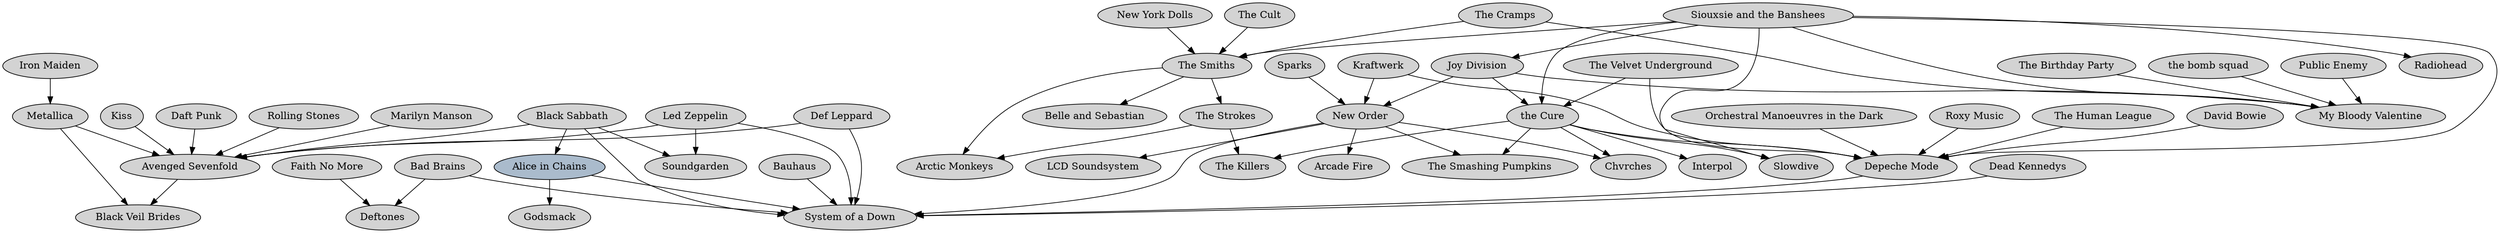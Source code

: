 digraph D {
	overlap=false
	node [style="filled"]
	"Alice in Chains" -> "Godsmack"
	"Alice in Chains" -> "System of a Down"
	"Alice in Chains" [URL="https://en.wikipedia.org/wiki/Alice_in_Chains" fillcolor="#aabbcc"founded="1987"]
	"Arcade Fire" [URL="https://en.wikipedia.org/wiki/Arcade_Fire" founded="2001"]
	"Arctic Monkeys" [URL="https://en.wikipedia.org/wiki/Arctic_Monkeys" founded="2002"]
	"Avenged Sevenfold" [URL="https://en.wikipedia.org/wiki/Avenged_Sevenfold" founded="1999"]
	"Bad Brains" -> "Deftones"
	"Bad Brains" -> "System of a Down"
	"Bad Brains" [URL="https://en.wikipedia.org/wiki/Bad_Brains" founded="1976"]
	"Bauhaus" -> "System of a Down"
	"Bauhaus" [URL="https://en.wikipedia.org/wiki/Bauhaus_(band)" founded="1978"]
	"Belle and Sebastian" [URL="https://en.wikipedia.org/wiki/Belle_and_Sebastian" founded="1996"]
	"Black Sabbath" -> "Alice in Chains"
	"Black Sabbath" -> "Soundgarden"
	"Black Sabbath" -> "System of a Down"
	"Black Sabbath" [URL="https://en.wikipedia.org/wiki/Black_Sabbath" founded="1968"]
	"Black Veil Brides" [URL="https://en.wikipedia.org/wiki/Black_Veil_Brides" founded="2006"]
	"Chvrches" [URL="https://en.wikipedia.org/wiki/Chvrches" founded="2011"]
	"David Bowie" -> "Depeche Mode"
	"David Bowie" [URL="https://en.wikipedia.org/wiki/David_Bowie" founded="1960"]
	"Dead Kennedys" -> "System of a Down"
	"Dead Kennedys" [URL="https://en.wikipedia.org/wiki/Dead_Kennedys" founded="1978"]
	"Def Leppard" -> "System of a Down"
	"Def Leppard" [URL="https://en.wikipedia.org/wiki/Def_Leppard" founded="1976"]
	"Deftones" [URL="https://en.wikipedia.org/wiki/Deftones" founded="1988"]
	"Depeche Mode" -> "System of a Down"
	"Depeche Mode" [URL="https://en.wikipedia.org/wiki/Depeche_Mode" founded="1980"]
	"Faith No More" -> "Deftones"
	"Faith No More" [URL="https://en.wikipedia.org/wiki/Faith_No_More" founded="1983"]
	"Godsmack" [URL="https://en.wikipedia.org/wiki/Godsmack" founded="1995"]
	"Interpol" [URL="https://en.wikipedia.org/wiki/Interpol_(band)" founded="1997"]
	"Joy Division" -> "My Bloody Valentine"
	"Joy Division" -> "New Order"
	"Joy Division" -> "the Cure"
	"Joy Division" [URL="https://en.wikipedia.org/wiki/Joy_Division" founded="1976"]
	"Kraftwerk" -> "Depeche Mode"
	"Kraftwerk" -> "New Order"
	"Kraftwerk" [URL="https://en.wikipedia.org/wiki/Kraftwerk" founded="1970"]
	"Daft Punk" -> "Avenged Sevenfold"
	"Daft Punk" [URL="https://en.wikipedia.org/wiki/Daft_Punk" founded="1993"]
	"Iron Maiden" -> "Metallica"
	"Iron Maiden" [URL="https://en.wikipedia.org/wiki/Iron_Maiden" founded="1975"]
	"Def Leppard" -> "Avenged Sevenfold"
	"Led Zeppelin" -> "Avenged Sevenfold"
	"Black Sabbath" -> "Avenged Sevenfold"
	"Rolling Stones" -> "Avenged Sevenfold"
	"Rolling Stones" [URL="https://en.wikipedia.org/wiki/The_Rolling_Stones" founded="1962"]
	"Metallica" -> "Black Veil Brides"
	"Avenged Sevenfold" -> "Black Veil Brides"
	"Marilyn Manson" -> "Avenged Sevenfold"
	"Kiss" -> "Avenged Sevenfold"
	"Marilyn Manson" [URL="https://en.wikipedia.org/wiki/Marilyn_Manson" founded="1989"]
	"Kiss" [URL="https://en.wikipedia.org/wiki/Kiss_(band)" founded="1973"]
	"LCD Soundsystem" [URL="https://en.wikipedia.org/wiki/LCD_Soundsystem" founded="2002"]
	"Led Zeppelin" -> "Soundgarden"
	"Led Zeppelin" -> "System of a Down"
	"Led Zeppelin" [URL="https://en.wikipedia.org/wiki/Led_Zeppelin" founded="1968"]
	"Metallica" -> "Avenged Sevenfold"
	"Metallica" [URL="https://en.wikipedia.org/wiki/Metallica" founded="1981"]
	"My Bloody Valentine" [URL="https://en.wikipedia.org/wiki/My_Bloody_Valentine_(band)" founded="1983"]
	"New Order" -> "Arcade Fire"
	"New Order" -> "Chvrches"
	"New Order" -> "LCD Soundsystem"
	"New Order" -> "System of a Down"
	"New Order" -> "The Smashing Pumpkins"
	"New Order" [URL="https://en.wikipedia.org/wiki/New_Order" founded="1980"]
	"New York Dolls" -> "The Smiths"
	"New York Dolls" [URL="https://en.wikipedia.org/wiki/New_York_Dolls" founded="1971"]
	"Orchestral Manoeuvres in the Dark" -> "Depeche Mode"
	"Orchestral Manoeuvres in the Dark" [URL="https://en.wikipedia.org/wiki/Orchestral_Manoeuvres_in_the_Dark" founded="1978"]
	"Public Enemy" -> "My Bloody Valentine"
	"Public Enemy" [URL="https://en.wikipedia.org/wiki/Public_Enemy" founded="1985"]
	"Radiohead" [URL="https://en.wikipedia.org/wiki/Radiohead" founded="1985"]
	"Roxy Music" -> "Depeche Mode"
	"Roxy Music" [URL="https://en.wikipedia.org/wiki/Roxy_Music" founded="1970"]
	"Siouxsie and the Banshees" -> "Depeche Mode"
	"Siouxsie and the Banshees" -> "Joy Division"
	"Siouxsie and the Banshees" -> "My Bloody Valentine"
	"Siouxsie and the Banshees" -> "Radiohead"
	"Siouxsie and the Banshees" -> "Slowdive"
	"Siouxsie and the Banshees" -> "The Smiths"
	"Siouxsie and the Banshees" -> "the Cure"
	"Siouxsie and the Banshees" [URL="https://en.wikipedia.org/wiki/Siouxsie_and_the_Banshees" founded="1976"]
	"Slowdive" [URL="https://en.wikipedia.org/wiki/Slowdive" founded="1989"]
	"Soundgarden" [URL="https://en.wikipedia.org/wiki/Soundgarden" founded="1984"]
	"Sparks" -> "New Order"
	"Sparks" [URL="https://en.wikipedia.org/wiki/Sparks_(band)" founded="1966"]
	"System of a Down" [URL="https://en.wikipedia.org/wiki/System_of_a_Down" founded="1994"]
	"The Birthday Party" -> "My Bloody Valentine"
	"The Birthday Party" [URL="https://en.wikipedia.org/wiki/The_Birthday_Party_(band)" founded="1977"]
	"The Cramps" -> "My Bloody Valentine"
	"The Cramps" -> "The Smiths"
	"The Cramps" [URL="https://en.wikipedia.org/wiki/The_Cramps" founded="1976"]
	"The Cult" -> "The Smiths"
	"The Cult" [URL="https://en.wikipedia.org/wiki/The_Cult" founded="1982"]
	"The Human League" -> "Depeche Mode"
	"The Human League" [URL="https://en.wikipedia.org/wiki/The_Human_League" founded="1977"]
	"The Killers" [URL="https://en.wikipedia.org/wiki/The_Killers" founded="2001"]
	"The Smashing Pumpkins" [URL="https://en.wikipedia.org/wiki/The_Smashing_Pumpkins" founded="1988"]
	"The Smiths" -> "Arctic Monkeys"
	"The Smiths" -> "Belle and Sebastian"
	"The Smiths" -> "The Strokes"
	"The Smiths" [URL="https://en.wikipedia.org/wiki/The_Smiths" founded="1982"]
	"The Strokes" -> "Arctic Monkeys"
	"The Strokes" -> "The Killers"
	"The Strokes" [URL="https://en.wikipedia.org/wiki/The_Strokes" founded="1998"]
	"The Velvet Underground" -> "Depeche Mode"
	"The Velvet Underground" -> "the Cure"
	"The Velvet Underground" [URL="https://en.wikipedia.org/wiki/The_Velvet_Underground" founded="1964"]
	"the Cure" -> "Chvrches"
	"the Cure" -> "Depeche Mode"
	"the Cure" -> "Interpol"
	"the Cure" -> "Slowdive"
	"the Cure" -> "The Killers"
	"the Cure" -> "The Smashing Pumpkins"
	"the Cure" [URL="https://en.wikipedia.org/wiki/The_Cure" founded="1978"]
	"the bomb squad" -> "My Bloody Valentine"
	"the bomb squad" [URL="https://en.wikipedia.org/wiki/The_Bomb_Squad" founded="1986"]
}

